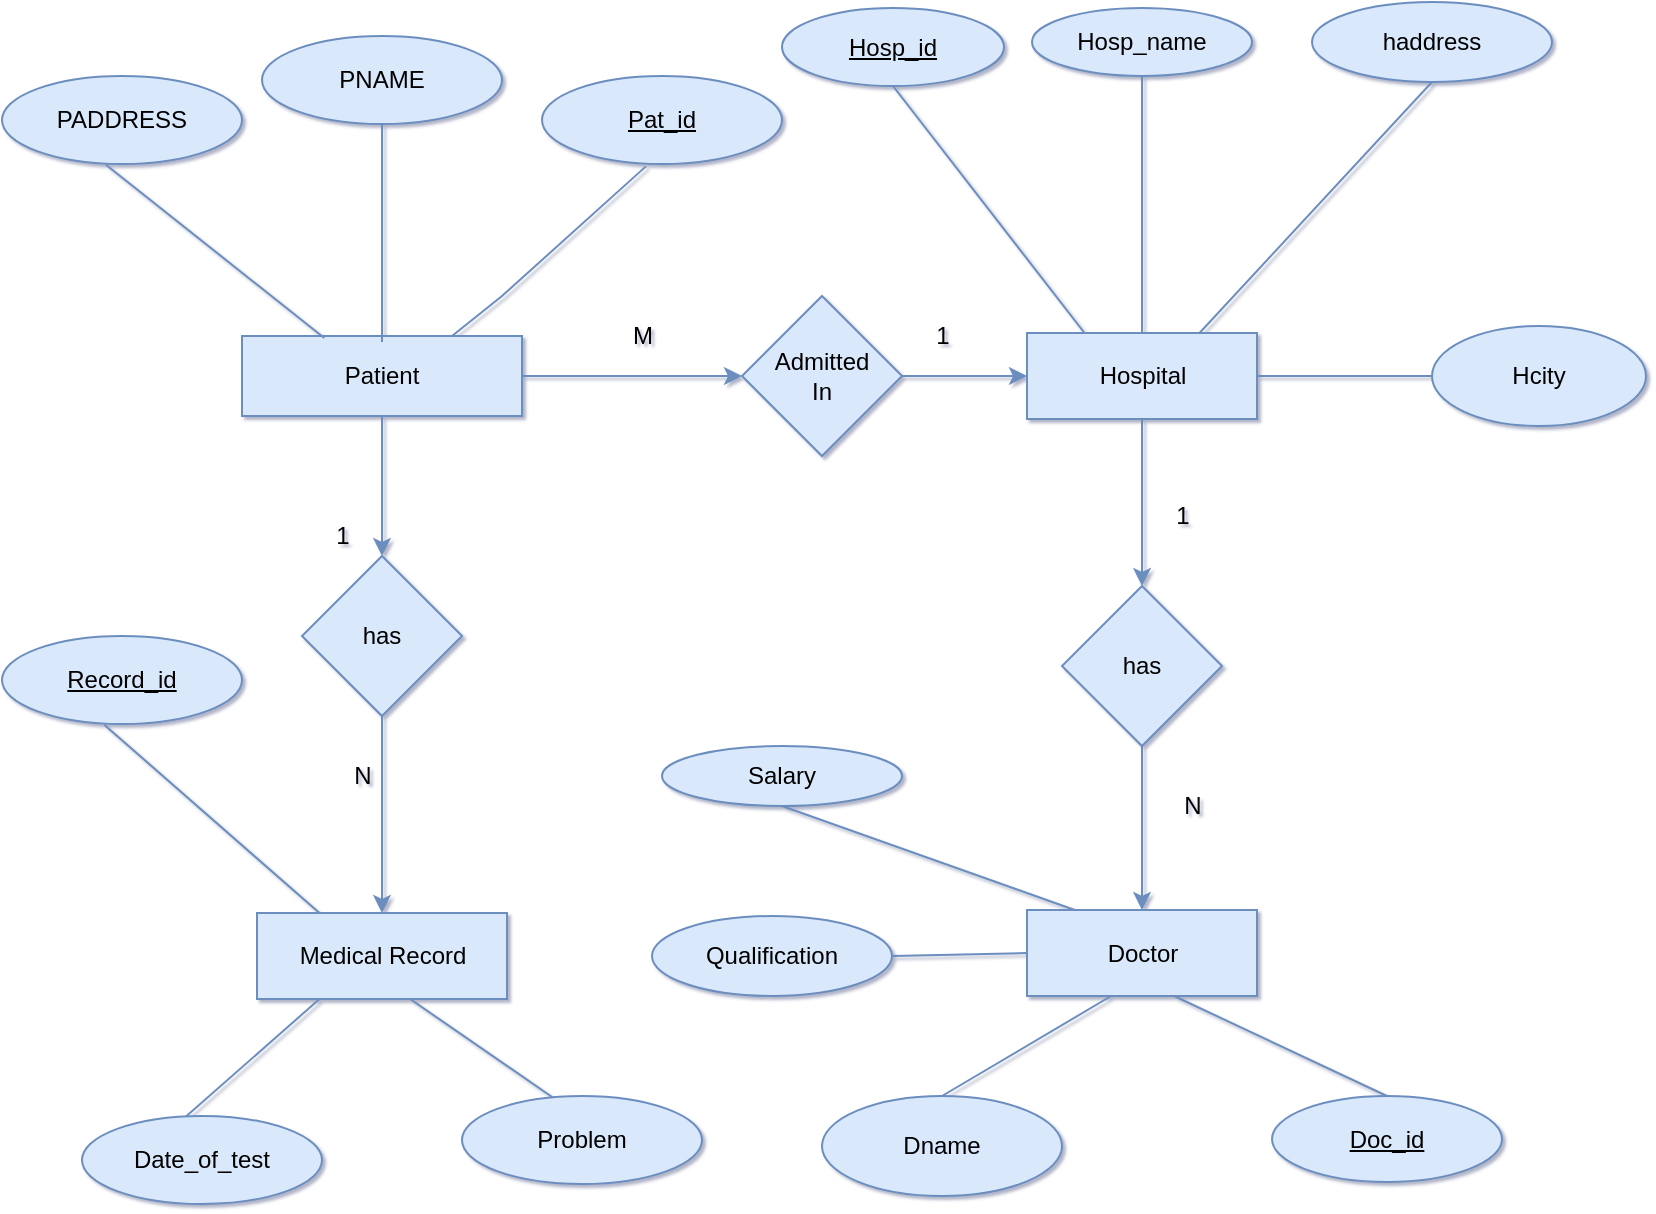 <mxfile version="21.1.1" type="github">
  <diagram name="Page-1" id="6Cp6kL8NRnwYzrqeiL2H">
    <mxGraphModel dx="1133" dy="1842" grid="1" gridSize="10" guides="1" tooltips="1" connect="1" arrows="1" fold="1" page="1" pageScale="1" pageWidth="827" pageHeight="1169" background="none" math="0" shadow="1">
      <root>
        <mxCell id="0" />
        <mxCell id="1" parent="0" />
        <mxCell id="Low464aujm_Ow84c1Fgc-13" value="" style="edgeStyle=orthogonalEdgeStyle;rounded=0;orthogonalLoop=1;jettySize=auto;html=1;entryX=0.5;entryY=0;entryDx=0;entryDy=0;fillColor=#dae8fc;strokeColor=#6c8ebf;" parent="1" source="Low464aujm_Ow84c1Fgc-1" target="Low464aujm_Ow84c1Fgc-11" edge="1">
          <mxGeometry relative="1" as="geometry" />
        </mxCell>
        <mxCell id="Low464aujm_Ow84c1Fgc-25" value="" style="edgeStyle=orthogonalEdgeStyle;rounded=0;orthogonalLoop=1;jettySize=auto;html=1;fillColor=#dae8fc;strokeColor=#6c8ebf;" parent="1" source="Low464aujm_Ow84c1Fgc-1" target="Low464aujm_Ow84c1Fgc-24" edge="1">
          <mxGeometry relative="1" as="geometry" />
        </mxCell>
        <mxCell id="Low464aujm_Ow84c1Fgc-1" value="Patient" style="rounded=0;whiteSpace=wrap;html=1;fillColor=#dae8fc;strokeColor=#6c8ebf;" parent="1" vertex="1">
          <mxGeometry x="125" y="-723" width="140" height="40" as="geometry" />
        </mxCell>
        <mxCell id="Low464aujm_Ow84c1Fgc-2" value="" style="endArrow=none;html=1;rounded=0;entryX=0.5;entryY=1;entryDx=0;entryDy=0;exitX=0.5;exitY=0.075;exitDx=0;exitDy=0;exitPerimeter=0;fillColor=#dae8fc;strokeColor=#6c8ebf;" parent="1" source="Low464aujm_Ow84c1Fgc-1" target="Low464aujm_Ow84c1Fgc-4" edge="1">
          <mxGeometry width="50" height="50" relative="1" as="geometry">
            <mxPoint x="190" y="-730" as="sourcePoint" />
            <mxPoint x="195" y="-833" as="targetPoint" />
          </mxGeometry>
        </mxCell>
        <mxCell id="Low464aujm_Ow84c1Fgc-4" value="PNAME" style="ellipse;whiteSpace=wrap;html=1;fillColor=#dae8fc;strokeColor=#6c8ebf;" parent="1" vertex="1">
          <mxGeometry x="135" y="-873" width="120" height="44" as="geometry" />
        </mxCell>
        <mxCell id="Low464aujm_Ow84c1Fgc-5" value="" style="endArrow=none;html=1;rounded=0;exitX=0.75;exitY=0;exitDx=0;exitDy=0;entryX=0.433;entryY=1.027;entryDx=0;entryDy=0;entryPerimeter=0;fillColor=#dae8fc;strokeColor=#6c8ebf;" parent="1" source="Low464aujm_Ow84c1Fgc-1" target="Low464aujm_Ow84c1Fgc-6" edge="1">
          <mxGeometry width="50" height="50" relative="1" as="geometry">
            <mxPoint x="235" y="-723" as="sourcePoint" />
            <mxPoint x="325" y="-813" as="targetPoint" />
            <Array as="points">
              <mxPoint x="255" y="-743" />
            </Array>
          </mxGeometry>
        </mxCell>
        <mxCell id="Low464aujm_Ow84c1Fgc-6" value="&lt;u&gt;Pat_id&lt;/u&gt;" style="ellipse;whiteSpace=wrap;html=1;fillColor=#dae8fc;strokeColor=#6c8ebf;" parent="1" vertex="1">
          <mxGeometry x="275" y="-853" width="120" height="44" as="geometry" />
        </mxCell>
        <mxCell id="Low464aujm_Ow84c1Fgc-9" value="" style="endArrow=none;html=1;rounded=0;exitX=0.433;exitY=1.008;exitDx=0;exitDy=0;exitPerimeter=0;entryX=0.294;entryY=0.025;entryDx=0;entryDy=0;entryPerimeter=0;fillColor=#dae8fc;strokeColor=#6c8ebf;" parent="1" source="Low464aujm_Ow84c1Fgc-10" target="Low464aujm_Ow84c1Fgc-1" edge="1">
          <mxGeometry width="50" height="50" relative="1" as="geometry">
            <mxPoint x="65" y="-813" as="sourcePoint" />
            <mxPoint x="165" y="-723" as="targetPoint" />
          </mxGeometry>
        </mxCell>
        <mxCell id="Low464aujm_Ow84c1Fgc-10" value="PADDRESS" style="ellipse;whiteSpace=wrap;html=1;fillColor=#dae8fc;strokeColor=#6c8ebf;" parent="1" vertex="1">
          <mxGeometry x="5" y="-853" width="120" height="44" as="geometry" />
        </mxCell>
        <mxCell id="Low464aujm_Ow84c1Fgc-15" value="" style="edgeStyle=orthogonalEdgeStyle;rounded=0;orthogonalLoop=1;jettySize=auto;html=1;fillColor=#dae8fc;strokeColor=#6c8ebf;" parent="1" source="Low464aujm_Ow84c1Fgc-11" target="Low464aujm_Ow84c1Fgc-14" edge="1">
          <mxGeometry relative="1" as="geometry" />
        </mxCell>
        <mxCell id="Low464aujm_Ow84c1Fgc-11" value="has" style="rhombus;whiteSpace=wrap;html=1;fillColor=#dae8fc;strokeColor=#6c8ebf;" parent="1" vertex="1">
          <mxGeometry x="155" y="-613" width="80" height="80" as="geometry" />
        </mxCell>
        <mxCell id="Low464aujm_Ow84c1Fgc-14" value="Medical Record" style="whiteSpace=wrap;html=1;fillColor=#dae8fc;strokeColor=#6c8ebf;" parent="1" vertex="1">
          <mxGeometry x="132.5" y="-434.5" width="125" height="43" as="geometry" />
        </mxCell>
        <mxCell id="Low464aujm_Ow84c1Fgc-16" value="" style="endArrow=none;html=1;rounded=0;exitX=0.426;exitY=1.008;exitDx=0;exitDy=0;exitPerimeter=0;entryX=0.25;entryY=0;entryDx=0;entryDy=0;fillColor=#dae8fc;strokeColor=#6c8ebf;" parent="1" source="Low464aujm_Ow84c1Fgc-17" target="Low464aujm_Ow84c1Fgc-14" edge="1">
          <mxGeometry width="50" height="50" relative="1" as="geometry">
            <mxPoint x="55" y="-533" as="sourcePoint" />
            <mxPoint x="155" y="-443" as="targetPoint" />
          </mxGeometry>
        </mxCell>
        <mxCell id="Low464aujm_Ow84c1Fgc-17" value="&lt;u&gt;Record_id&lt;/u&gt;" style="ellipse;whiteSpace=wrap;html=1;fillColor=#dae8fc;strokeColor=#6c8ebf;" parent="1" vertex="1">
          <mxGeometry x="5" y="-573" width="120" height="44" as="geometry" />
        </mxCell>
        <mxCell id="Low464aujm_Ow84c1Fgc-18" value="" style="endArrow=none;html=1;rounded=0;exitX=0.426;exitY=0.023;exitDx=0;exitDy=0;exitPerimeter=0;entryX=0.25;entryY=1;entryDx=0;entryDy=0;fillColor=#dae8fc;strokeColor=#6c8ebf;" parent="1" source="Low464aujm_Ow84c1Fgc-19" target="Low464aujm_Ow84c1Fgc-14" edge="1">
          <mxGeometry width="50" height="50" relative="1" as="geometry">
            <mxPoint x="105" y="-333" as="sourcePoint" />
            <mxPoint x="155" y="-383" as="targetPoint" />
          </mxGeometry>
        </mxCell>
        <mxCell id="Low464aujm_Ow84c1Fgc-19" value="Date_of_test" style="ellipse;whiteSpace=wrap;html=1;fillColor=#dae8fc;strokeColor=#6c8ebf;" parent="1" vertex="1">
          <mxGeometry x="45" y="-333" width="120" height="44" as="geometry" />
        </mxCell>
        <mxCell id="Low464aujm_Ow84c1Fgc-20" value="" style="endArrow=none;html=1;rounded=0;entryX=0.392;entryY=0.042;entryDx=0;entryDy=0;entryPerimeter=0;exitX=0.614;exitY=1.003;exitDx=0;exitDy=0;exitPerimeter=0;fillColor=#dae8fc;strokeColor=#6c8ebf;" parent="1" source="Low464aujm_Ow84c1Fgc-14" target="Low464aujm_Ow84c1Fgc-21" edge="1">
          <mxGeometry width="50" height="50" relative="1" as="geometry">
            <mxPoint x="220" y="-380" as="sourcePoint" />
            <mxPoint x="285" y="-333" as="targetPoint" />
          </mxGeometry>
        </mxCell>
        <mxCell id="Low464aujm_Ow84c1Fgc-21" value="Problem" style="ellipse;whiteSpace=wrap;html=1;fillColor=#dae8fc;strokeColor=#6c8ebf;" parent="1" vertex="1">
          <mxGeometry x="235" y="-343" width="120" height="44" as="geometry" />
        </mxCell>
        <mxCell id="Low464aujm_Ow84c1Fgc-22" value="1" style="text;html=1;align=center;verticalAlign=middle;resizable=0;points=[];autosize=1;strokeColor=none;fillColor=none;" parent="1" vertex="1">
          <mxGeometry x="160" y="-638" width="30" height="30" as="geometry" />
        </mxCell>
        <mxCell id="Low464aujm_Ow84c1Fgc-23" value="N" style="text;html=1;align=center;verticalAlign=middle;resizable=0;points=[];autosize=1;strokeColor=none;fillColor=none;" parent="1" vertex="1">
          <mxGeometry x="170" y="-518" width="30" height="30" as="geometry" />
        </mxCell>
        <mxCell id="Low464aujm_Ow84c1Fgc-27" value="" style="edgeStyle=orthogonalEdgeStyle;rounded=0;orthogonalLoop=1;jettySize=auto;html=1;fillColor=#dae8fc;strokeColor=#6c8ebf;" parent="1" source="Low464aujm_Ow84c1Fgc-24" target="Low464aujm_Ow84c1Fgc-26" edge="1">
          <mxGeometry relative="1" as="geometry" />
        </mxCell>
        <mxCell id="Low464aujm_Ow84c1Fgc-24" value="Admitted&lt;br&gt;In" style="rhombus;whiteSpace=wrap;html=1;rounded=0;fillColor=#dae8fc;strokeColor=#6c8ebf;" parent="1" vertex="1">
          <mxGeometry x="375" y="-743" width="80" height="80" as="geometry" />
        </mxCell>
        <mxCell id="Low464aujm_Ow84c1Fgc-29" value="" style="edgeStyle=orthogonalEdgeStyle;rounded=0;orthogonalLoop=1;jettySize=auto;html=1;fillColor=#dae8fc;strokeColor=#6c8ebf;" parent="1" source="Low464aujm_Ow84c1Fgc-26" target="Low464aujm_Ow84c1Fgc-28" edge="1">
          <mxGeometry relative="1" as="geometry" />
        </mxCell>
        <mxCell id="Low464aujm_Ow84c1Fgc-26" value="Hospital" style="whiteSpace=wrap;html=1;rounded=0;fillColor=#dae8fc;strokeColor=#6c8ebf;" parent="1" vertex="1">
          <mxGeometry x="517.5" y="-724.5" width="115" height="43" as="geometry" />
        </mxCell>
        <mxCell id="Low464aujm_Ow84c1Fgc-31" value="" style="edgeStyle=orthogonalEdgeStyle;rounded=0;orthogonalLoop=1;jettySize=auto;html=1;fillColor=#dae8fc;strokeColor=#6c8ebf;" parent="1" source="Low464aujm_Ow84c1Fgc-28" target="Low464aujm_Ow84c1Fgc-30" edge="1">
          <mxGeometry relative="1" as="geometry" />
        </mxCell>
        <mxCell id="Low464aujm_Ow84c1Fgc-28" value="has" style="rhombus;whiteSpace=wrap;html=1;rounded=0;fillColor=#dae8fc;strokeColor=#6c8ebf;" parent="1" vertex="1">
          <mxGeometry x="535" y="-598" width="80" height="80" as="geometry" />
        </mxCell>
        <mxCell id="Low464aujm_Ow84c1Fgc-30" value="Doctor" style="whiteSpace=wrap;html=1;rounded=0;fillColor=#dae8fc;strokeColor=#6c8ebf;" parent="1" vertex="1">
          <mxGeometry x="517.5" y="-436" width="115" height="43" as="geometry" />
        </mxCell>
        <mxCell id="Low464aujm_Ow84c1Fgc-34" value="M" style="text;html=1;align=center;verticalAlign=middle;resizable=0;points=[];autosize=1;strokeColor=none;fillColor=none;" parent="1" vertex="1">
          <mxGeometry x="310" y="-738" width="30" height="30" as="geometry" />
        </mxCell>
        <mxCell id="Low464aujm_Ow84c1Fgc-35" value="1" style="text;html=1;align=center;verticalAlign=middle;resizable=0;points=[];autosize=1;strokeColor=none;fillColor=none;" parent="1" vertex="1">
          <mxGeometry x="460" y="-738" width="30" height="30" as="geometry" />
        </mxCell>
        <mxCell id="Low464aujm_Ow84c1Fgc-38" value="Hosp_name" style="ellipse;whiteSpace=wrap;html=1;fillColor=#dae8fc;strokeColor=#6c8ebf;" parent="1" vertex="1">
          <mxGeometry x="520" y="-887" width="110" height="34" as="geometry" />
        </mxCell>
        <mxCell id="Low464aujm_Ow84c1Fgc-39" value="haddress" style="ellipse;whiteSpace=wrap;html=1;fillColor=#dae8fc;strokeColor=#6c8ebf;" parent="1" vertex="1">
          <mxGeometry x="660" y="-890" width="120" height="40" as="geometry" />
        </mxCell>
        <mxCell id="Low464aujm_Ow84c1Fgc-40" value="&lt;u&gt;Hosp_id&lt;/u&gt;" style="ellipse;whiteSpace=wrap;html=1;fillColor=#dae8fc;strokeColor=#6c8ebf;" parent="1" vertex="1">
          <mxGeometry x="395" y="-887" width="111" height="39" as="geometry" />
        </mxCell>
        <mxCell id="Low464aujm_Ow84c1Fgc-41" value="Hcity" style="ellipse;whiteSpace=wrap;html=1;fillColor=#dae8fc;strokeColor=#6c8ebf;" parent="1" vertex="1">
          <mxGeometry x="720" y="-728" width="107" height="50" as="geometry" />
        </mxCell>
        <mxCell id="Low464aujm_Ow84c1Fgc-42" value="1" style="text;html=1;align=center;verticalAlign=middle;resizable=0;points=[];autosize=1;strokeColor=none;fillColor=none;" parent="1" vertex="1">
          <mxGeometry x="580" y="-648" width="30" height="30" as="geometry" />
        </mxCell>
        <mxCell id="Low464aujm_Ow84c1Fgc-43" value="N" style="text;html=1;align=center;verticalAlign=middle;resizable=0;points=[];autosize=1;strokeColor=none;fillColor=none;" parent="1" vertex="1">
          <mxGeometry x="585" y="-503" width="30" height="30" as="geometry" />
        </mxCell>
        <mxCell id="Low464aujm_Ow84c1Fgc-44" value="Salary" style="ellipse;whiteSpace=wrap;html=1;fillColor=#dae8fc;strokeColor=#6c8ebf;" parent="1" vertex="1">
          <mxGeometry x="335" y="-518" width="120" height="30" as="geometry" />
        </mxCell>
        <mxCell id="Low464aujm_Ow84c1Fgc-45" value="Qualification" style="ellipse;whiteSpace=wrap;html=1;fillColor=#dae8fc;strokeColor=#6c8ebf;" parent="1" vertex="1">
          <mxGeometry x="330" y="-433" width="120" height="40" as="geometry" />
        </mxCell>
        <mxCell id="Low464aujm_Ow84c1Fgc-46" value="Dname" style="ellipse;whiteSpace=wrap;html=1;fillColor=#dae8fc;strokeColor=#6c8ebf;" parent="1" vertex="1">
          <mxGeometry x="415" y="-343" width="120" height="50" as="geometry" />
        </mxCell>
        <mxCell id="Low464aujm_Ow84c1Fgc-47" value="&lt;u&gt;Doc_id&lt;/u&gt;" style="ellipse;whiteSpace=wrap;html=1;fillColor=#dae8fc;strokeColor=#6c8ebf;" parent="1" vertex="1">
          <mxGeometry x="640" y="-343" width="115" height="43" as="geometry" />
        </mxCell>
        <mxCell id="Low464aujm_Ow84c1Fgc-48" value="" style="endArrow=none;html=1;rounded=0;exitX=0.5;exitY=0;exitDx=0;exitDy=0;entryX=0.5;entryY=1;entryDx=0;entryDy=0;fillColor=#dae8fc;strokeColor=#6c8ebf;" parent="1" source="Low464aujm_Ow84c1Fgc-26" target="Low464aujm_Ow84c1Fgc-38" edge="1">
          <mxGeometry width="50" height="50" relative="1" as="geometry">
            <mxPoint x="585" y="-733" as="sourcePoint" />
            <mxPoint x="575" y="-823" as="targetPoint" />
          </mxGeometry>
        </mxCell>
        <mxCell id="Low464aujm_Ow84c1Fgc-49" value="" style="endArrow=none;html=1;rounded=0;entryX=0.5;entryY=1;entryDx=0;entryDy=0;exitX=0.25;exitY=0;exitDx=0;exitDy=0;fillColor=#dae8fc;strokeColor=#6c8ebf;" parent="1" source="Low464aujm_Ow84c1Fgc-26" target="Low464aujm_Ow84c1Fgc-40" edge="1">
          <mxGeometry width="50" height="50" relative="1" as="geometry">
            <mxPoint x="535" y="-733" as="sourcePoint" />
            <mxPoint x="475" y="-803" as="targetPoint" />
          </mxGeometry>
        </mxCell>
        <mxCell id="Low464aujm_Ow84c1Fgc-52" value="" style="endArrow=none;html=1;rounded=0;entryX=0.5;entryY=1;entryDx=0;entryDy=0;exitX=0.75;exitY=0;exitDx=0;exitDy=0;fillColor=#dae8fc;strokeColor=#6c8ebf;" parent="1" source="Low464aujm_Ow84c1Fgc-26" target="Low464aujm_Ow84c1Fgc-39" edge="1">
          <mxGeometry width="50" height="50" relative="1" as="geometry">
            <mxPoint x="615" y="-733" as="sourcePoint" />
            <mxPoint x="665" y="-783" as="targetPoint" />
          </mxGeometry>
        </mxCell>
        <mxCell id="Low464aujm_Ow84c1Fgc-54" value="" style="endArrow=none;html=1;rounded=0;exitX=1;exitY=0.5;exitDx=0;exitDy=0;entryX=0;entryY=0.5;entryDx=0;entryDy=0;fillColor=#dae8fc;strokeColor=#6c8ebf;" parent="1" source="Low464aujm_Ow84c1Fgc-26" target="Low464aujm_Ow84c1Fgc-41" edge="1">
          <mxGeometry width="50" height="50" relative="1" as="geometry">
            <mxPoint x="665" y="-653" as="sourcePoint" />
            <mxPoint x="715" y="-743" as="targetPoint" />
          </mxGeometry>
        </mxCell>
        <mxCell id="Low464aujm_Ow84c1Fgc-55" value="" style="endArrow=none;html=1;rounded=0;exitX=0.5;exitY=0;exitDx=0;exitDy=0;entryX=0.364;entryY=1.003;entryDx=0;entryDy=0;entryPerimeter=0;fillColor=#dae8fc;strokeColor=#6c8ebf;" parent="1" source="Low464aujm_Ow84c1Fgc-46" target="Low464aujm_Ow84c1Fgc-30" edge="1">
          <mxGeometry width="50" height="50" relative="1" as="geometry">
            <mxPoint x="505" y="-323" as="sourcePoint" />
            <mxPoint x="545" y="-373" as="targetPoint" />
            <Array as="points" />
          </mxGeometry>
        </mxCell>
        <mxCell id="Low464aujm_Ow84c1Fgc-59" value="" style="endArrow=none;html=1;rounded=0;entryX=0.5;entryY=0;entryDx=0;entryDy=0;exitX=0.642;exitY=1.003;exitDx=0;exitDy=0;exitPerimeter=0;fillColor=#dae8fc;strokeColor=#6c8ebf;" parent="1" source="Low464aujm_Ow84c1Fgc-30" target="Low464aujm_Ow84c1Fgc-47" edge="1">
          <mxGeometry width="50" height="50" relative="1" as="geometry">
            <mxPoint x="590" y="-320" as="sourcePoint" />
            <mxPoint x="674" y="-350" as="targetPoint" />
            <Array as="points" />
          </mxGeometry>
        </mxCell>
        <mxCell id="Low464aujm_Ow84c1Fgc-60" value="" style="endArrow=none;html=1;rounded=0;exitX=1;exitY=0.5;exitDx=0;exitDy=0;entryX=0;entryY=0.5;entryDx=0;entryDy=0;fillColor=#dae8fc;strokeColor=#6c8ebf;" parent="1" source="Low464aujm_Ow84c1Fgc-45" target="Low464aujm_Ow84c1Fgc-30" edge="1">
          <mxGeometry width="50" height="50" relative="1" as="geometry">
            <mxPoint x="431" y="-360" as="sourcePoint" />
            <mxPoint x="515" y="-390" as="targetPoint" />
            <Array as="points" />
          </mxGeometry>
        </mxCell>
        <mxCell id="Low464aujm_Ow84c1Fgc-61" value="" style="endArrow=none;html=1;rounded=0;exitX=0.5;exitY=1;exitDx=0;exitDy=0;entryX=0.211;entryY=0.003;entryDx=0;entryDy=0;entryPerimeter=0;fillColor=#dae8fc;strokeColor=#6c8ebf;" parent="1" source="Low464aujm_Ow84c1Fgc-44" target="Low464aujm_Ow84c1Fgc-30" edge="1">
          <mxGeometry width="50" height="50" relative="1" as="geometry">
            <mxPoint x="455" y="-413" as="sourcePoint" />
            <mxPoint x="539" y="-443" as="targetPoint" />
            <Array as="points" />
          </mxGeometry>
        </mxCell>
      </root>
    </mxGraphModel>
  </diagram>
</mxfile>
